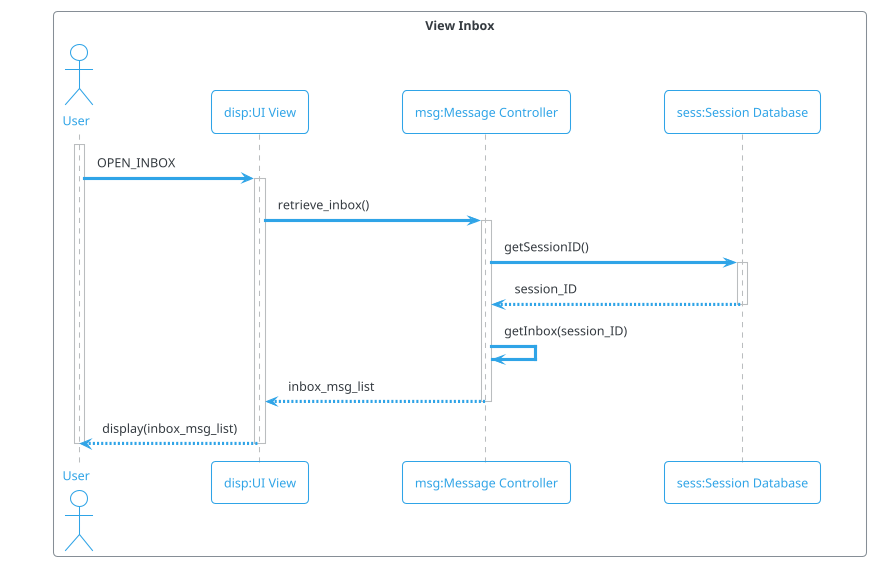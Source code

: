 @startuml
!theme cerulean-outline
box "View Inbox"
actor "User" as user
participant "disp:UI View" as disp
participant "msg:Message Controller" as msg
participant "sess:Session Database" as sess
end box
activate user
user -> disp ++ : OPEN_INBOX
disp -> msg ++ : retrieve_inbox()
msg -> sess ++ : getSessionID()
sess --> msg -- : session_ID
msg -> msg : getInbox(session_ID)
msg --> disp -- : inbox_msg_list
disp --> user -- : display(inbox_msg_list)
deactivate user
@enduml